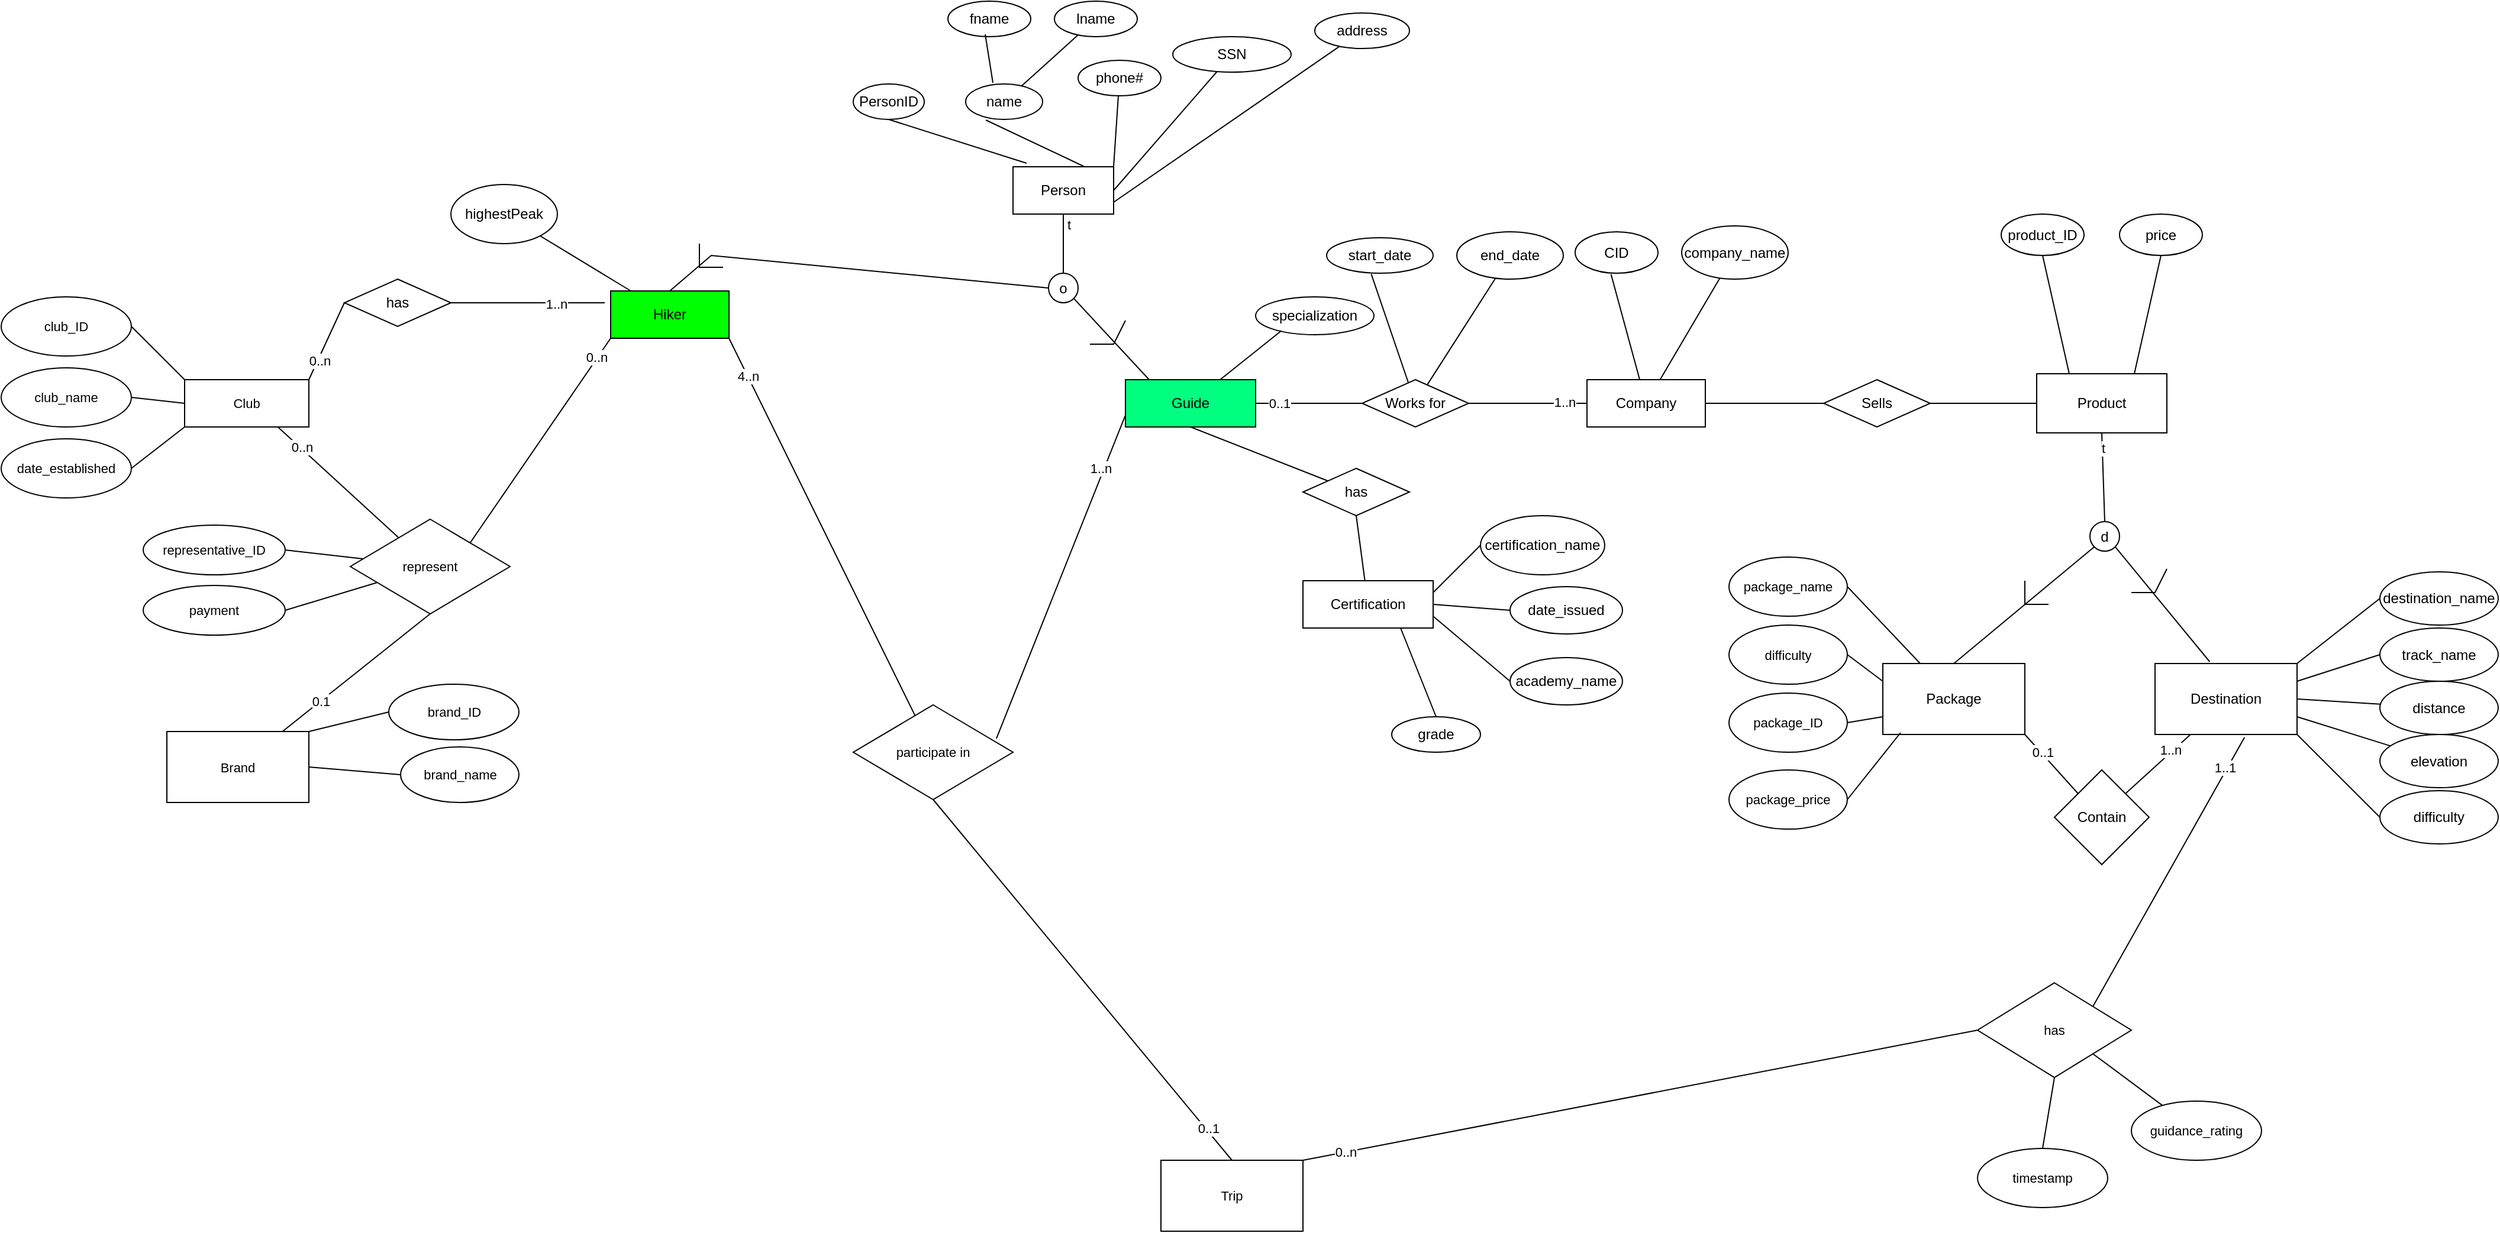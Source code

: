 <mxfile version="26.0.11">
  <diagram id="R2lEEEUBdFMjLlhIrx00" name="Page-1">
    <mxGraphModel dx="2049" dy="1079" grid="1" gridSize="10" guides="1" tooltips="1" connect="1" arrows="1" fold="1" page="1" pageScale="1" pageWidth="3300" pageHeight="4681" math="0" shadow="0" extFonts="Permanent Marker^https://fonts.googleapis.com/css?family=Permanent+Marker">
      <root>
        <mxCell id="0" />
        <mxCell id="1" parent="0" />
        <mxCell id="KQwhFQvOAtlfq9HruIm9-1" value="Person" style="rounded=0;whiteSpace=wrap;html=1;" vertex="1" parent="1">
          <mxGeometry x="1365" y="670" width="85" height="40" as="geometry" />
        </mxCell>
        <mxCell id="KQwhFQvOAtlfq9HruIm9-2" value="PersonID" style="ellipse;whiteSpace=wrap;html=1;" vertex="1" parent="1">
          <mxGeometry x="1230" y="600" width="60" height="30" as="geometry" />
        </mxCell>
        <mxCell id="KQwhFQvOAtlfq9HruIm9-3" value="" style="endArrow=none;html=1;rounded=0;exitX=0.5;exitY=1;exitDx=0;exitDy=0;entryX=0.135;entryY=-0.075;entryDx=0;entryDy=0;entryPerimeter=0;" edge="1" parent="1" source="KQwhFQvOAtlfq9HruIm9-2" target="KQwhFQvOAtlfq9HruIm9-1">
          <mxGeometry width="50" height="50" relative="1" as="geometry">
            <mxPoint x="1390" y="720" as="sourcePoint" />
            <mxPoint x="1440" y="670" as="targetPoint" />
          </mxGeometry>
        </mxCell>
        <mxCell id="KQwhFQvOAtlfq9HruIm9-4" value="name" style="ellipse;whiteSpace=wrap;html=1;" vertex="1" parent="1">
          <mxGeometry x="1325" y="600" width="65" height="30" as="geometry" />
        </mxCell>
        <mxCell id="KQwhFQvOAtlfq9HruIm9-5" value="" style="endArrow=none;html=1;rounded=0;entryX=0.262;entryY=1.017;entryDx=0;entryDy=0;entryPerimeter=0;exitX=0.712;exitY=0;exitDx=0;exitDy=0;exitPerimeter=0;" edge="1" parent="1" source="KQwhFQvOAtlfq9HruIm9-1" target="KQwhFQvOAtlfq9HruIm9-4">
          <mxGeometry width="50" height="50" relative="1" as="geometry">
            <mxPoint x="1390" y="720" as="sourcePoint" />
            <mxPoint x="1440" y="670" as="targetPoint" />
          </mxGeometry>
        </mxCell>
        <mxCell id="KQwhFQvOAtlfq9HruIm9-6" value="fname" style="ellipse;whiteSpace=wrap;html=1;" vertex="1" parent="1">
          <mxGeometry x="1310" y="530" width="70" height="30" as="geometry" />
        </mxCell>
        <mxCell id="KQwhFQvOAtlfq9HruIm9-8" value="lname" style="ellipse;whiteSpace=wrap;html=1;" vertex="1" parent="1">
          <mxGeometry x="1400" y="530" width="70" height="30" as="geometry" />
        </mxCell>
        <mxCell id="KQwhFQvOAtlfq9HruIm9-9" value="" style="endArrow=none;html=1;rounded=0;entryX=0.45;entryY=0.933;entryDx=0;entryDy=0;entryPerimeter=0;exitX=0.354;exitY=-0.033;exitDx=0;exitDy=0;exitPerimeter=0;" edge="1" parent="1" source="KQwhFQvOAtlfq9HruIm9-4" target="KQwhFQvOAtlfq9HruIm9-6">
          <mxGeometry width="50" height="50" relative="1" as="geometry">
            <mxPoint x="1290" y="650" as="sourcePoint" />
            <mxPoint x="1340" y="600" as="targetPoint" />
          </mxGeometry>
        </mxCell>
        <mxCell id="KQwhFQvOAtlfq9HruIm9-10" value="" style="endArrow=none;html=1;rounded=0;" edge="1" parent="1" source="KQwhFQvOAtlfq9HruIm9-4" target="KQwhFQvOAtlfq9HruIm9-8">
          <mxGeometry width="50" height="50" relative="1" as="geometry">
            <mxPoint x="1290" y="650" as="sourcePoint" />
            <mxPoint x="1340" y="600" as="targetPoint" />
          </mxGeometry>
        </mxCell>
        <mxCell id="KQwhFQvOAtlfq9HruIm9-11" value="address" style="ellipse;whiteSpace=wrap;html=1;" vertex="1" parent="1">
          <mxGeometry x="1620" y="540" width="80" height="30" as="geometry" />
        </mxCell>
        <mxCell id="KQwhFQvOAtlfq9HruIm9-12" value="" style="endArrow=none;html=1;rounded=0;exitX=1;exitY=0.75;exitDx=0;exitDy=0;" edge="1" parent="1" source="KQwhFQvOAtlfq9HruIm9-1" target="KQwhFQvOAtlfq9HruIm9-11">
          <mxGeometry width="50" height="50" relative="1" as="geometry">
            <mxPoint x="1400" y="680" as="sourcePoint" />
            <mxPoint x="1460" y="600" as="targetPoint" />
          </mxGeometry>
        </mxCell>
        <mxCell id="KQwhFQvOAtlfq9HruIm9-13" value="SSN" style="ellipse;whiteSpace=wrap;html=1;" vertex="1" parent="1">
          <mxGeometry x="1500" y="560" width="100" height="30" as="geometry" />
        </mxCell>
        <mxCell id="KQwhFQvOAtlfq9HruIm9-14" value="" style="endArrow=none;html=1;rounded=0;exitX=1;exitY=0.5;exitDx=0;exitDy=0;" edge="1" parent="1" source="KQwhFQvOAtlfq9HruIm9-1" target="KQwhFQvOAtlfq9HruIm9-13">
          <mxGeometry width="50" height="50" relative="1" as="geometry">
            <mxPoint x="1430" y="690" as="sourcePoint" />
            <mxPoint x="1460" y="600" as="targetPoint" />
          </mxGeometry>
        </mxCell>
        <mxCell id="KQwhFQvOAtlfq9HruIm9-15" value="phone#" style="ellipse;whiteSpace=wrap;html=1;" vertex="1" parent="1">
          <mxGeometry x="1420" y="580" width="70" height="30" as="geometry" />
        </mxCell>
        <mxCell id="KQwhFQvOAtlfq9HruIm9-16" value="" style="endArrow=none;html=1;rounded=0;" edge="1" parent="1" source="KQwhFQvOAtlfq9HruIm9-15">
          <mxGeometry width="50" height="50" relative="1" as="geometry">
            <mxPoint x="1420" y="710" as="sourcePoint" />
            <mxPoint x="1450" y="670" as="targetPoint" />
          </mxGeometry>
        </mxCell>
        <mxCell id="KQwhFQvOAtlfq9HruIm9-17" value="o" style="ellipse;whiteSpace=wrap;html=1;aspect=fixed;" vertex="1" parent="1">
          <mxGeometry x="1395" y="760" width="25" height="25" as="geometry" />
        </mxCell>
        <mxCell id="KQwhFQvOAtlfq9HruIm9-18" value="" style="endArrow=none;html=1;rounded=0;entryX=0.5;entryY=1;entryDx=0;entryDy=0;exitX=0.5;exitY=0;exitDx=0;exitDy=0;" edge="1" parent="1" source="KQwhFQvOAtlfq9HruIm9-17" target="KQwhFQvOAtlfq9HruIm9-1">
          <mxGeometry width="50" height="50" relative="1" as="geometry">
            <mxPoint x="1450" y="700" as="sourcePoint" />
            <mxPoint x="1500" y="650" as="targetPoint" />
          </mxGeometry>
        </mxCell>
        <mxCell id="KQwhFQvOAtlfq9HruIm9-26" value="t" style="edgeLabel;html=1;align=center;verticalAlign=middle;resizable=0;points=[];" vertex="1" connectable="0" parent="KQwhFQvOAtlfq9HruIm9-18">
          <mxGeometry x="0.655" y="-4" relative="1" as="geometry">
            <mxPoint as="offset" />
          </mxGeometry>
        </mxCell>
        <mxCell id="KQwhFQvOAtlfq9HruIm9-113" style="edgeStyle=none;shape=connector;rounded=0;orthogonalLoop=1;jettySize=auto;html=1;exitX=0;exitY=1;exitDx=0;exitDy=0;entryX=1;entryY=0;entryDx=0;entryDy=0;strokeColor=default;align=center;verticalAlign=middle;fontFamily=Helvetica;fontSize=11;fontColor=default;labelBackgroundColor=default;endArrow=none;" edge="1" parent="1" source="KQwhFQvOAtlfq9HruIm9-19" target="KQwhFQvOAtlfq9HruIm9-112">
          <mxGeometry relative="1" as="geometry" />
        </mxCell>
        <mxCell id="KQwhFQvOAtlfq9HruIm9-125" value="0..n" style="edgeLabel;html=1;align=center;verticalAlign=middle;resizable=0;points=[];fontFamily=Helvetica;fontSize=11;fontColor=default;labelBackgroundColor=default;" vertex="1" connectable="0" parent="KQwhFQvOAtlfq9HruIm9-113">
          <mxGeometry x="-0.812" y="-1" relative="1" as="geometry">
            <mxPoint as="offset" />
          </mxGeometry>
        </mxCell>
        <mxCell id="KQwhFQvOAtlfq9HruIm9-132" style="edgeStyle=none;shape=connector;rounded=0;orthogonalLoop=1;jettySize=auto;html=1;exitX=1;exitY=1;exitDx=0;exitDy=0;strokeColor=default;align=center;verticalAlign=middle;fontFamily=Helvetica;fontSize=11;fontColor=default;labelBackgroundColor=default;endArrow=none;" edge="1" parent="1" source="KQwhFQvOAtlfq9HruIm9-19" target="KQwhFQvOAtlfq9HruIm9-131">
          <mxGeometry relative="1" as="geometry" />
        </mxCell>
        <mxCell id="KQwhFQvOAtlfq9HruIm9-135" value="4..n" style="edgeLabel;html=1;align=center;verticalAlign=middle;resizable=0;points=[];fontFamily=Helvetica;fontSize=11;fontColor=default;labelBackgroundColor=default;" vertex="1" connectable="0" parent="KQwhFQvOAtlfq9HruIm9-132">
          <mxGeometry x="-0.806" y="-1" relative="1" as="geometry">
            <mxPoint x="1" as="offset" />
          </mxGeometry>
        </mxCell>
        <mxCell id="KQwhFQvOAtlfq9HruIm9-19" value="Hiker" style="rounded=0;whiteSpace=wrap;html=1;fillColor=light-dark(#00FF00,var(--ge-dark-color, #121212));" vertex="1" parent="1">
          <mxGeometry x="1025" y="775" width="100" height="40" as="geometry" />
        </mxCell>
        <mxCell id="KQwhFQvOAtlfq9HruIm9-20" value="Guide" style="rounded=0;whiteSpace=wrap;html=1;fillColor=light-dark(#00FF80,var(--ge-dark-color, #121212));" vertex="1" parent="1">
          <mxGeometry x="1460" y="850" width="110" height="40" as="geometry" />
        </mxCell>
        <mxCell id="KQwhFQvOAtlfq9HruIm9-21" value="" style="endArrow=none;html=1;rounded=0;exitX=0.5;exitY=0;exitDx=0;exitDy=0;entryX=0;entryY=0.5;entryDx=0;entryDy=0;" edge="1" parent="1" source="KQwhFQvOAtlfq9HruIm9-19" target="KQwhFQvOAtlfq9HruIm9-17">
          <mxGeometry width="50" height="50" relative="1" as="geometry">
            <mxPoint x="1140" y="745" as="sourcePoint" />
            <mxPoint x="1158.661" y="706.339" as="targetPoint" />
            <Array as="points">
              <mxPoint x="1110" y="745" />
            </Array>
          </mxGeometry>
        </mxCell>
        <mxCell id="KQwhFQvOAtlfq9HruIm9-22" value="" style="endArrow=none;html=1;rounded=0;entryX=0.182;entryY=0;entryDx=0;entryDy=0;entryPerimeter=0;exitX=1;exitY=1;exitDx=0;exitDy=0;" edge="1" parent="1" source="KQwhFQvOAtlfq9HruIm9-17" target="KQwhFQvOAtlfq9HruIm9-20">
          <mxGeometry width="50" height="50" relative="1" as="geometry">
            <mxPoint x="1430" y="810" as="sourcePoint" />
            <mxPoint x="1430" y="770" as="targetPoint" />
          </mxGeometry>
        </mxCell>
        <mxCell id="KQwhFQvOAtlfq9HruIm9-24" value="" style="endArrow=none;html=1;rounded=0;" edge="1" parent="1">
          <mxGeometry width="50" height="50" relative="1" as="geometry">
            <mxPoint x="1100" y="735" as="sourcePoint" />
            <mxPoint x="1120" y="755" as="targetPoint" />
            <Array as="points">
              <mxPoint x="1100" y="755" />
            </Array>
          </mxGeometry>
        </mxCell>
        <mxCell id="KQwhFQvOAtlfq9HruIm9-25" value="" style="endArrow=none;html=1;rounded=0;" edge="1" parent="1">
          <mxGeometry width="50" height="50" relative="1" as="geometry">
            <mxPoint x="1460" y="800" as="sourcePoint" />
            <mxPoint x="1430" y="820" as="targetPoint" />
            <Array as="points">
              <mxPoint x="1450" y="820" />
            </Array>
          </mxGeometry>
        </mxCell>
        <mxCell id="KQwhFQvOAtlfq9HruIm9-27" value="specialization" style="ellipse;whiteSpace=wrap;html=1;" vertex="1" parent="1">
          <mxGeometry x="1570" y="780" width="100" height="32" as="geometry" />
        </mxCell>
        <mxCell id="KQwhFQvOAtlfq9HruIm9-28" value="" style="endArrow=none;html=1;rounded=0;entryX=0.218;entryY=0.894;entryDx=0;entryDy=0;entryPerimeter=0;" edge="1" parent="1" source="KQwhFQvOAtlfq9HruIm9-20" target="KQwhFQvOAtlfq9HruIm9-27">
          <mxGeometry width="50" height="50" relative="1" as="geometry">
            <mxPoint x="1500" y="860" as="sourcePoint" />
            <mxPoint x="1550" y="810" as="targetPoint" />
          </mxGeometry>
        </mxCell>
        <mxCell id="KQwhFQvOAtlfq9HruIm9-29" value="highestPeak" style="ellipse;whiteSpace=wrap;html=1;" vertex="1" parent="1">
          <mxGeometry x="890.0" y="685" width="90" height="50" as="geometry" />
        </mxCell>
        <mxCell id="KQwhFQvOAtlfq9HruIm9-30" value="" style="endArrow=none;html=1;rounded=0;" edge="1" parent="1" source="KQwhFQvOAtlfq9HruIm9-19" target="KQwhFQvOAtlfq9HruIm9-29">
          <mxGeometry width="50" height="50" relative="1" as="geometry">
            <mxPoint x="1050" y="785" as="sourcePoint" />
            <mxPoint x="1100" y="735" as="targetPoint" />
          </mxGeometry>
        </mxCell>
        <mxCell id="KQwhFQvOAtlfq9HruIm9-31" value="Works for" style="rhombus;whiteSpace=wrap;html=1;" vertex="1" parent="1">
          <mxGeometry x="1660" y="850" width="90" height="40" as="geometry" />
        </mxCell>
        <mxCell id="KQwhFQvOAtlfq9HruIm9-32" value="" style="endArrow=none;html=1;rounded=0;" edge="1" parent="1" source="KQwhFQvOAtlfq9HruIm9-20" target="KQwhFQvOAtlfq9HruIm9-31">
          <mxGeometry width="50" height="50" relative="1" as="geometry">
            <mxPoint x="1590" y="860" as="sourcePoint" />
            <mxPoint x="1640" y="810" as="targetPoint" />
          </mxGeometry>
        </mxCell>
        <mxCell id="KQwhFQvOAtlfq9HruIm9-35" value="0..1" style="edgeLabel;html=1;align=center;verticalAlign=middle;resizable=0;points=[];" vertex="1" connectable="0" parent="KQwhFQvOAtlfq9HruIm9-32">
          <mxGeometry x="-0.797" y="1" relative="1" as="geometry">
            <mxPoint x="11" y="1" as="offset" />
          </mxGeometry>
        </mxCell>
        <mxCell id="KQwhFQvOAtlfq9HruIm9-33" value="Company" style="rounded=0;whiteSpace=wrap;html=1;" vertex="1" parent="1">
          <mxGeometry x="1850" y="850" width="100" height="40" as="geometry" />
        </mxCell>
        <mxCell id="KQwhFQvOAtlfq9HruIm9-34" value="" style="endArrow=none;html=1;rounded=0;exitX=1;exitY=0.5;exitDx=0;exitDy=0;" edge="1" parent="1" source="KQwhFQvOAtlfq9HruIm9-31" target="KQwhFQvOAtlfq9HruIm9-33">
          <mxGeometry width="50" height="50" relative="1" as="geometry">
            <mxPoint x="1760" y="850" as="sourcePoint" />
            <mxPoint x="1770" y="790" as="targetPoint" />
          </mxGeometry>
        </mxCell>
        <mxCell id="KQwhFQvOAtlfq9HruIm9-36" value="1..n" style="edgeLabel;html=1;align=center;verticalAlign=middle;resizable=0;points=[];" vertex="1" connectable="0" parent="KQwhFQvOAtlfq9HruIm9-34">
          <mxGeometry x="0.614" y="1" relative="1" as="geometry">
            <mxPoint as="offset" />
          </mxGeometry>
        </mxCell>
        <mxCell id="KQwhFQvOAtlfq9HruIm9-37" value="start_date" style="ellipse;whiteSpace=wrap;html=1;" vertex="1" parent="1">
          <mxGeometry x="1630" y="730" width="90" height="30" as="geometry" />
        </mxCell>
        <mxCell id="KQwhFQvOAtlfq9HruIm9-38" value="" style="endArrow=none;html=1;rounded=0;entryX=0.419;entryY=1.023;entryDx=0;entryDy=0;entryPerimeter=0;" edge="1" parent="1" source="KQwhFQvOAtlfq9HruIm9-31" target="KQwhFQvOAtlfq9HruIm9-37">
          <mxGeometry width="50" height="50" relative="1" as="geometry">
            <mxPoint x="1670" y="850" as="sourcePoint" />
            <mxPoint x="1720" y="800" as="targetPoint" />
          </mxGeometry>
        </mxCell>
        <mxCell id="KQwhFQvOAtlfq9HruIm9-39" value="end_date" style="ellipse;whiteSpace=wrap;html=1;" vertex="1" parent="1">
          <mxGeometry x="1740" y="725" width="90" height="40" as="geometry" />
        </mxCell>
        <mxCell id="KQwhFQvOAtlfq9HruIm9-40" value="" style="endArrow=none;html=1;rounded=0;" edge="1" parent="1" source="KQwhFQvOAtlfq9HruIm9-31" target="KQwhFQvOAtlfq9HruIm9-39">
          <mxGeometry width="50" height="50" relative="1" as="geometry">
            <mxPoint x="1670" y="850" as="sourcePoint" />
            <mxPoint x="1720" y="800" as="targetPoint" />
          </mxGeometry>
        </mxCell>
        <mxCell id="KQwhFQvOAtlfq9HruIm9-41" value="CID" style="ellipse;whiteSpace=wrap;html=1;" vertex="1" parent="1">
          <mxGeometry x="1840" y="725" width="70" height="35" as="geometry" />
        </mxCell>
        <mxCell id="KQwhFQvOAtlfq9HruIm9-42" value="" style="endArrow=none;html=1;rounded=0;entryX=0.433;entryY=1.026;entryDx=0;entryDy=0;entryPerimeter=0;" edge="1" parent="1" source="KQwhFQvOAtlfq9HruIm9-33" target="KQwhFQvOAtlfq9HruIm9-41">
          <mxGeometry width="50" height="50" relative="1" as="geometry">
            <mxPoint x="1820" y="830" as="sourcePoint" />
            <mxPoint x="1870" y="780" as="targetPoint" />
          </mxGeometry>
        </mxCell>
        <mxCell id="KQwhFQvOAtlfq9HruIm9-43" value="company_name" style="ellipse;whiteSpace=wrap;html=1;" vertex="1" parent="1">
          <mxGeometry x="1930" y="720" width="90" height="45" as="geometry" />
        </mxCell>
        <mxCell id="KQwhFQvOAtlfq9HruIm9-44" value="" style="endArrow=none;html=1;rounded=0;" edge="1" parent="1" source="KQwhFQvOAtlfq9HruIm9-33" target="KQwhFQvOAtlfq9HruIm9-43">
          <mxGeometry width="50" height="50" relative="1" as="geometry">
            <mxPoint x="1910" y="750" as="sourcePoint" />
            <mxPoint x="1960" y="700" as="targetPoint" />
          </mxGeometry>
        </mxCell>
        <mxCell id="KQwhFQvOAtlfq9HruIm9-45" value="Certification" style="rounded=0;whiteSpace=wrap;html=1;" vertex="1" parent="1">
          <mxGeometry x="1610" y="1020" width="110" height="40" as="geometry" />
        </mxCell>
        <mxCell id="KQwhFQvOAtlfq9HruIm9-46" value="has" style="rhombus;whiteSpace=wrap;html=1;" vertex="1" parent="1">
          <mxGeometry x="1610" y="925" width="90" height="40" as="geometry" />
        </mxCell>
        <mxCell id="KQwhFQvOAtlfq9HruIm9-47" value="" style="endArrow=none;html=1;rounded=0;entryX=0.5;entryY=1;entryDx=0;entryDy=0;" edge="1" parent="1" source="KQwhFQvOAtlfq9HruIm9-46" target="KQwhFQvOAtlfq9HruIm9-20">
          <mxGeometry width="50" height="50" relative="1" as="geometry">
            <mxPoint x="1550" y="900" as="sourcePoint" />
            <mxPoint x="1600" y="850" as="targetPoint" />
          </mxGeometry>
        </mxCell>
        <mxCell id="KQwhFQvOAtlfq9HruIm9-48" value="" style="endArrow=none;html=1;rounded=0;entryX=0.5;entryY=1;entryDx=0;entryDy=0;" edge="1" parent="1" source="KQwhFQvOAtlfq9HruIm9-45" target="KQwhFQvOAtlfq9HruIm9-46">
          <mxGeometry width="50" height="50" relative="1" as="geometry">
            <mxPoint x="1690" y="865" as="sourcePoint" />
            <mxPoint x="1740" y="815" as="targetPoint" />
          </mxGeometry>
        </mxCell>
        <mxCell id="KQwhFQvOAtlfq9HruIm9-49" value="certification_name" style="ellipse;whiteSpace=wrap;html=1;" vertex="1" parent="1">
          <mxGeometry x="1760" y="965" width="105" height="50" as="geometry" />
        </mxCell>
        <mxCell id="KQwhFQvOAtlfq9HruIm9-50" value="" style="endArrow=none;html=1;rounded=0;exitX=1;exitY=0.25;exitDx=0;exitDy=0;entryX=0;entryY=0.5;entryDx=0;entryDy=0;" edge="1" parent="1" source="KQwhFQvOAtlfq9HruIm9-45" target="KQwhFQvOAtlfq9HruIm9-49">
          <mxGeometry width="50" height="50" relative="1" as="geometry">
            <mxPoint x="1760" y="795" as="sourcePoint" />
            <mxPoint x="1810" y="745" as="targetPoint" />
          </mxGeometry>
        </mxCell>
        <mxCell id="KQwhFQvOAtlfq9HruIm9-51" value="date_issued" style="ellipse;whiteSpace=wrap;html=1;" vertex="1" parent="1">
          <mxGeometry x="1785" y="1025" width="95" height="40" as="geometry" />
        </mxCell>
        <mxCell id="KQwhFQvOAtlfq9HruIm9-52" value="" style="endArrow=none;html=1;rounded=0;entryX=0;entryY=0.5;entryDx=0;entryDy=0;exitX=1;exitY=0.5;exitDx=0;exitDy=0;" edge="1" parent="1" source="KQwhFQvOAtlfq9HruIm9-45" target="KQwhFQvOAtlfq9HruIm9-51">
          <mxGeometry width="50" height="50" relative="1" as="geometry">
            <mxPoint x="1630" y="855" as="sourcePoint" />
            <mxPoint x="1680" y="805" as="targetPoint" />
          </mxGeometry>
        </mxCell>
        <mxCell id="KQwhFQvOAtlfq9HruIm9-53" value="academy_name" style="ellipse;whiteSpace=wrap;html=1;" vertex="1" parent="1">
          <mxGeometry x="1785" y="1085" width="95" height="40" as="geometry" />
        </mxCell>
        <mxCell id="KQwhFQvOAtlfq9HruIm9-54" value="" style="endArrow=none;html=1;rounded=0;entryX=0;entryY=0.5;entryDx=0;entryDy=0;exitX=1;exitY=0.75;exitDx=0;exitDy=0;" edge="1" parent="1" source="KQwhFQvOAtlfq9HruIm9-45" target="KQwhFQvOAtlfq9HruIm9-53">
          <mxGeometry width="50" height="50" relative="1" as="geometry">
            <mxPoint x="1640" y="855" as="sourcePoint" />
            <mxPoint x="1690" y="805" as="targetPoint" />
          </mxGeometry>
        </mxCell>
        <mxCell id="KQwhFQvOAtlfq9HruIm9-128" style="edgeStyle=none;shape=connector;rounded=0;orthogonalLoop=1;jettySize=auto;html=1;exitX=0.5;exitY=0;exitDx=0;exitDy=0;entryX=0.75;entryY=1;entryDx=0;entryDy=0;strokeColor=default;align=center;verticalAlign=middle;fontFamily=Helvetica;fontSize=11;fontColor=default;labelBackgroundColor=default;endArrow=none;" edge="1" parent="1" source="KQwhFQvOAtlfq9HruIm9-55" target="KQwhFQvOAtlfq9HruIm9-45">
          <mxGeometry relative="1" as="geometry" />
        </mxCell>
        <mxCell id="KQwhFQvOAtlfq9HruIm9-55" value="grade" style="ellipse;whiteSpace=wrap;html=1;" vertex="1" parent="1">
          <mxGeometry x="1685" y="1135" width="75" height="30" as="geometry" />
        </mxCell>
        <mxCell id="KQwhFQvOAtlfq9HruIm9-58" value="Product" style="rounded=0;whiteSpace=wrap;html=1;" vertex="1" parent="1">
          <mxGeometry x="2230" y="845" width="110" height="50" as="geometry" />
        </mxCell>
        <mxCell id="KQwhFQvOAtlfq9HruIm9-59" value="Sells" style="rhombus;whiteSpace=wrap;html=1;" vertex="1" parent="1">
          <mxGeometry x="2050" y="850" width="90" height="40" as="geometry" />
        </mxCell>
        <mxCell id="KQwhFQvOAtlfq9HruIm9-60" value="" style="endArrow=none;html=1;rounded=0;exitX=1;exitY=0.5;exitDx=0;exitDy=0;entryX=0;entryY=0.5;entryDx=0;entryDy=0;" edge="1" parent="1" source="KQwhFQvOAtlfq9HruIm9-33" target="KQwhFQvOAtlfq9HruIm9-59">
          <mxGeometry width="50" height="50" relative="1" as="geometry">
            <mxPoint x="1990" y="870" as="sourcePoint" />
            <mxPoint x="2040" y="820" as="targetPoint" />
          </mxGeometry>
        </mxCell>
        <mxCell id="KQwhFQvOAtlfq9HruIm9-61" value="" style="endArrow=none;html=1;rounded=0;exitX=0;exitY=0.5;exitDx=0;exitDy=0;entryX=1;entryY=0.5;entryDx=0;entryDy=0;" edge="1" parent="1" source="KQwhFQvOAtlfq9HruIm9-58" target="KQwhFQvOAtlfq9HruIm9-59">
          <mxGeometry width="50" height="50" relative="1" as="geometry">
            <mxPoint x="1980" y="870" as="sourcePoint" />
            <mxPoint x="2030" y="820" as="targetPoint" />
          </mxGeometry>
        </mxCell>
        <mxCell id="KQwhFQvOAtlfq9HruIm9-62" value="product_ID" style="ellipse;whiteSpace=wrap;html=1;" vertex="1" parent="1">
          <mxGeometry x="2200" y="710" width="70" height="35" as="geometry" />
        </mxCell>
        <mxCell id="KQwhFQvOAtlfq9HruIm9-63" value="price" style="ellipse;whiteSpace=wrap;html=1;" vertex="1" parent="1">
          <mxGeometry x="2300" y="710" width="70" height="35" as="geometry" />
        </mxCell>
        <mxCell id="KQwhFQvOAtlfq9HruIm9-64" value="" style="endArrow=none;html=1;rounded=0;entryX=0.5;entryY=1;entryDx=0;entryDy=0;exitX=0.25;exitY=0;exitDx=0;exitDy=0;" edge="1" parent="1" source="KQwhFQvOAtlfq9HruIm9-58" target="KQwhFQvOAtlfq9HruIm9-62">
          <mxGeometry width="50" height="50" relative="1" as="geometry">
            <mxPoint x="2100" y="820" as="sourcePoint" />
            <mxPoint x="2150" y="770" as="targetPoint" />
          </mxGeometry>
        </mxCell>
        <mxCell id="KQwhFQvOAtlfq9HruIm9-65" value="" style="endArrow=none;html=1;rounded=0;entryX=0.5;entryY=1;entryDx=0;entryDy=0;exitX=0.75;exitY=0;exitDx=0;exitDy=0;" edge="1" parent="1" source="KQwhFQvOAtlfq9HruIm9-58" target="KQwhFQvOAtlfq9HruIm9-63">
          <mxGeometry width="50" height="50" relative="1" as="geometry">
            <mxPoint x="2100" y="820" as="sourcePoint" />
            <mxPoint x="2150" y="770" as="targetPoint" />
          </mxGeometry>
        </mxCell>
        <mxCell id="KQwhFQvOAtlfq9HruIm9-66" value="d" style="ellipse;whiteSpace=wrap;html=1;aspect=fixed;" vertex="1" parent="1">
          <mxGeometry x="2275" y="970" width="25" height="25" as="geometry" />
        </mxCell>
        <mxCell id="KQwhFQvOAtlfq9HruIm9-67" value="" style="endArrow=none;html=1;rounded=0;" edge="1" parent="1">
          <mxGeometry width="50" height="50" relative="1" as="geometry">
            <mxPoint x="2220" y="1020" as="sourcePoint" />
            <mxPoint x="2240" y="1040" as="targetPoint" />
            <Array as="points">
              <mxPoint x="2220" y="1040" />
            </Array>
          </mxGeometry>
        </mxCell>
        <mxCell id="KQwhFQvOAtlfq9HruIm9-68" value="" style="endArrow=none;html=1;rounded=0;" edge="1" parent="1">
          <mxGeometry width="50" height="50" relative="1" as="geometry">
            <mxPoint x="2340" y="1010" as="sourcePoint" />
            <mxPoint x="2310" y="1030" as="targetPoint" />
            <Array as="points">
              <mxPoint x="2330" y="1030" />
            </Array>
          </mxGeometry>
        </mxCell>
        <mxCell id="KQwhFQvOAtlfq9HruIm9-69" value="" style="endArrow=none;html=1;rounded=0;entryX=0.5;entryY=1;entryDx=0;entryDy=0;exitX=0.5;exitY=0;exitDx=0;exitDy=0;" edge="1" parent="1" source="KQwhFQvOAtlfq9HruIm9-66" target="KQwhFQvOAtlfq9HruIm9-58">
          <mxGeometry width="50" height="50" relative="1" as="geometry">
            <mxPoint x="2170" y="1060" as="sourcePoint" />
            <mxPoint x="2220" y="1010" as="targetPoint" />
          </mxGeometry>
        </mxCell>
        <mxCell id="KQwhFQvOAtlfq9HruIm9-74" value="t" style="edgeLabel;html=1;align=center;verticalAlign=middle;resizable=0;points=[];" vertex="1" connectable="0" parent="KQwhFQvOAtlfq9HruIm9-69">
          <mxGeometry x="0.672" relative="1" as="geometry">
            <mxPoint as="offset" />
          </mxGeometry>
        </mxCell>
        <mxCell id="KQwhFQvOAtlfq9HruIm9-70" value="Package" style="rounded=0;whiteSpace=wrap;html=1;" vertex="1" parent="1">
          <mxGeometry x="2100" y="1090" width="120" height="60" as="geometry" />
        </mxCell>
        <mxCell id="KQwhFQvOAtlfq9HruIm9-85" style="edgeStyle=none;shape=connector;rounded=0;orthogonalLoop=1;jettySize=auto;html=1;exitX=1;exitY=0.25;exitDx=0;exitDy=0;entryX=0;entryY=0.5;entryDx=0;entryDy=0;strokeColor=default;align=center;verticalAlign=middle;fontFamily=Helvetica;fontSize=11;fontColor=default;labelBackgroundColor=default;endArrow=none;" edge="1" parent="1" source="KQwhFQvOAtlfq9HruIm9-71" target="KQwhFQvOAtlfq9HruIm9-79">
          <mxGeometry relative="1" as="geometry" />
        </mxCell>
        <mxCell id="KQwhFQvOAtlfq9HruIm9-86" style="edgeStyle=none;shape=connector;rounded=0;orthogonalLoop=1;jettySize=auto;html=1;exitX=1;exitY=0.5;exitDx=0;exitDy=0;strokeColor=default;align=center;verticalAlign=middle;fontFamily=Helvetica;fontSize=11;fontColor=default;labelBackgroundColor=default;endArrow=none;" edge="1" parent="1" source="KQwhFQvOAtlfq9HruIm9-71" target="KQwhFQvOAtlfq9HruIm9-80">
          <mxGeometry relative="1" as="geometry" />
        </mxCell>
        <mxCell id="KQwhFQvOAtlfq9HruIm9-87" style="edgeStyle=none;shape=connector;rounded=0;orthogonalLoop=1;jettySize=auto;html=1;exitX=1;exitY=0.75;exitDx=0;exitDy=0;strokeColor=default;align=center;verticalAlign=middle;fontFamily=Helvetica;fontSize=11;fontColor=default;labelBackgroundColor=default;endArrow=none;" edge="1" parent="1" source="KQwhFQvOAtlfq9HruIm9-71" target="KQwhFQvOAtlfq9HruIm9-81">
          <mxGeometry relative="1" as="geometry" />
        </mxCell>
        <mxCell id="KQwhFQvOAtlfq9HruIm9-88" style="edgeStyle=none;shape=connector;rounded=0;orthogonalLoop=1;jettySize=auto;html=1;exitX=1;exitY=1;exitDx=0;exitDy=0;entryX=0;entryY=0.5;entryDx=0;entryDy=0;strokeColor=default;align=center;verticalAlign=middle;fontFamily=Helvetica;fontSize=11;fontColor=default;labelBackgroundColor=default;endArrow=none;" edge="1" parent="1" source="KQwhFQvOAtlfq9HruIm9-71" target="KQwhFQvOAtlfq9HruIm9-82">
          <mxGeometry relative="1" as="geometry" />
        </mxCell>
        <mxCell id="KQwhFQvOAtlfq9HruIm9-71" value="Destination" style="rounded=0;whiteSpace=wrap;html=1;" vertex="1" parent="1">
          <mxGeometry x="2330" y="1090" width="120" height="60" as="geometry" />
        </mxCell>
        <mxCell id="KQwhFQvOAtlfq9HruIm9-72" value="" style="endArrow=none;html=1;rounded=0;entryX=0;entryY=1;entryDx=0;entryDy=0;exitX=0.5;exitY=0;exitDx=0;exitDy=0;" edge="1" parent="1" source="KQwhFQvOAtlfq9HruIm9-70" target="KQwhFQvOAtlfq9HruIm9-66">
          <mxGeometry width="50" height="50" relative="1" as="geometry">
            <mxPoint x="2170" y="1060" as="sourcePoint" />
            <mxPoint x="2220" y="1010" as="targetPoint" />
          </mxGeometry>
        </mxCell>
        <mxCell id="KQwhFQvOAtlfq9HruIm9-73" value="" style="endArrow=none;html=1;rounded=0;entryX=1;entryY=1;entryDx=0;entryDy=0;exitX=0.385;exitY=-0.025;exitDx=0;exitDy=0;exitPerimeter=0;" edge="1" parent="1" source="KQwhFQvOAtlfq9HruIm9-71" target="KQwhFQvOAtlfq9HruIm9-66">
          <mxGeometry width="50" height="50" relative="1" as="geometry">
            <mxPoint x="2170" y="1060" as="sourcePoint" />
            <mxPoint x="2220" y="1010" as="targetPoint" />
          </mxGeometry>
        </mxCell>
        <mxCell id="KQwhFQvOAtlfq9HruIm9-75" value="Contain" style="rhombus;whiteSpace=wrap;html=1;" vertex="1" parent="1">
          <mxGeometry x="2245" y="1180" width="80" height="80" as="geometry" />
        </mxCell>
        <mxCell id="KQwhFQvOAtlfq9HruIm9-76" value="" style="endArrow=none;html=1;rounded=0;exitX=1;exitY=1;exitDx=0;exitDy=0;entryX=0;entryY=0;entryDx=0;entryDy=0;" edge="1" parent="1" source="KQwhFQvOAtlfq9HruIm9-70" target="KQwhFQvOAtlfq9HruIm9-75">
          <mxGeometry width="50" height="50" relative="1" as="geometry">
            <mxPoint x="2260" y="1090" as="sourcePoint" />
            <mxPoint x="2310" y="1040" as="targetPoint" />
          </mxGeometry>
        </mxCell>
        <mxCell id="KQwhFQvOAtlfq9HruIm9-97" value="0..1" style="edgeLabel;html=1;align=center;verticalAlign=middle;resizable=0;points=[];fontFamily=Helvetica;fontSize=11;fontColor=default;labelBackgroundColor=default;" vertex="1" connectable="0" parent="KQwhFQvOAtlfq9HruIm9-76">
          <mxGeometry x="-0.37" y="1" relative="1" as="geometry">
            <mxPoint as="offset" />
          </mxGeometry>
        </mxCell>
        <mxCell id="KQwhFQvOAtlfq9HruIm9-77" value="" style="endArrow=none;html=1;rounded=0;exitX=1;exitY=0;exitDx=0;exitDy=0;entryX=0.25;entryY=1;entryDx=0;entryDy=0;" edge="1" parent="1" source="KQwhFQvOAtlfq9HruIm9-75" target="KQwhFQvOAtlfq9HruIm9-71">
          <mxGeometry width="50" height="50" relative="1" as="geometry">
            <mxPoint x="2260" y="1090" as="sourcePoint" />
            <mxPoint x="2310" y="1040" as="targetPoint" />
          </mxGeometry>
        </mxCell>
        <mxCell id="KQwhFQvOAtlfq9HruIm9-98" value="1..n" style="edgeLabel;html=1;align=center;verticalAlign=middle;resizable=0;points=[];fontFamily=Helvetica;fontSize=11;fontColor=default;labelBackgroundColor=default;" vertex="1" connectable="0" parent="KQwhFQvOAtlfq9HruIm9-77">
          <mxGeometry x="0.44" y="2" relative="1" as="geometry">
            <mxPoint as="offset" />
          </mxGeometry>
        </mxCell>
        <mxCell id="KQwhFQvOAtlfq9HruIm9-78" value="destination_name" style="ellipse;whiteSpace=wrap;html=1;" vertex="1" parent="1">
          <mxGeometry x="2520" y="1012.5" width="100" height="45" as="geometry" />
        </mxCell>
        <mxCell id="KQwhFQvOAtlfq9HruIm9-79" value="track_name" style="ellipse;whiteSpace=wrap;html=1;" vertex="1" parent="1">
          <mxGeometry x="2520" y="1060" width="100" height="45" as="geometry" />
        </mxCell>
        <mxCell id="KQwhFQvOAtlfq9HruIm9-80" value="distance" style="ellipse;whiteSpace=wrap;html=1;" vertex="1" parent="1">
          <mxGeometry x="2520" y="1105" width="100" height="45" as="geometry" />
        </mxCell>
        <mxCell id="KQwhFQvOAtlfq9HruIm9-81" value="elevation" style="ellipse;whiteSpace=wrap;html=1;" vertex="1" parent="1">
          <mxGeometry x="2520" y="1150" width="100" height="45" as="geometry" />
        </mxCell>
        <mxCell id="KQwhFQvOAtlfq9HruIm9-82" value="difficulty" style="ellipse;whiteSpace=wrap;html=1;" vertex="1" parent="1">
          <mxGeometry x="2520" y="1197.5" width="100" height="45" as="geometry" />
        </mxCell>
        <mxCell id="KQwhFQvOAtlfq9HruIm9-84" value="" style="endArrow=none;html=1;rounded=0;exitX=1;exitY=0;exitDx=0;exitDy=0;entryX=0;entryY=0.5;entryDx=0;entryDy=0;" edge="1" parent="1" source="KQwhFQvOAtlfq9HruIm9-71" target="KQwhFQvOAtlfq9HruIm9-78">
          <mxGeometry width="50" height="50" relative="1" as="geometry">
            <mxPoint x="2460" y="1090" as="sourcePoint" />
            <mxPoint x="2510" y="1040" as="targetPoint" />
          </mxGeometry>
        </mxCell>
        <mxCell id="KQwhFQvOAtlfq9HruIm9-93" style="edgeStyle=none;shape=connector;rounded=0;orthogonalLoop=1;jettySize=auto;html=1;exitX=1;exitY=0.5;exitDx=0;exitDy=0;strokeColor=default;align=center;verticalAlign=middle;fontFamily=Helvetica;fontSize=11;fontColor=default;labelBackgroundColor=default;endArrow=none;" edge="1" parent="1" source="KQwhFQvOAtlfq9HruIm9-89" target="KQwhFQvOAtlfq9HruIm9-70">
          <mxGeometry relative="1" as="geometry" />
        </mxCell>
        <mxCell id="KQwhFQvOAtlfq9HruIm9-89" value="package_name" style="ellipse;whiteSpace=wrap;html=1;fontFamily=Helvetica;fontSize=11;fontColor=default;labelBackgroundColor=default;" vertex="1" parent="1">
          <mxGeometry x="1970" y="1000" width="100" height="50" as="geometry" />
        </mxCell>
        <mxCell id="KQwhFQvOAtlfq9HruIm9-94" style="edgeStyle=none;shape=connector;rounded=0;orthogonalLoop=1;jettySize=auto;html=1;exitX=1;exitY=0.5;exitDx=0;exitDy=0;entryX=0;entryY=0.25;entryDx=0;entryDy=0;strokeColor=default;align=center;verticalAlign=middle;fontFamily=Helvetica;fontSize=11;fontColor=default;labelBackgroundColor=default;endArrow=none;" edge="1" parent="1" source="KQwhFQvOAtlfq9HruIm9-90" target="KQwhFQvOAtlfq9HruIm9-70">
          <mxGeometry relative="1" as="geometry" />
        </mxCell>
        <mxCell id="KQwhFQvOAtlfq9HruIm9-90" value="difficulty" style="ellipse;whiteSpace=wrap;html=1;fontFamily=Helvetica;fontSize=11;fontColor=default;labelBackgroundColor=default;" vertex="1" parent="1">
          <mxGeometry x="1970" y="1057.5" width="100" height="50" as="geometry" />
        </mxCell>
        <mxCell id="KQwhFQvOAtlfq9HruIm9-95" style="edgeStyle=none;shape=connector;rounded=0;orthogonalLoop=1;jettySize=auto;html=1;exitX=1;exitY=0.5;exitDx=0;exitDy=0;entryX=0;entryY=0.75;entryDx=0;entryDy=0;strokeColor=default;align=center;verticalAlign=middle;fontFamily=Helvetica;fontSize=11;fontColor=default;labelBackgroundColor=default;endArrow=none;" edge="1" parent="1" source="KQwhFQvOAtlfq9HruIm9-91" target="KQwhFQvOAtlfq9HruIm9-70">
          <mxGeometry relative="1" as="geometry" />
        </mxCell>
        <mxCell id="KQwhFQvOAtlfq9HruIm9-91" value="package_ID" style="ellipse;whiteSpace=wrap;html=1;fontFamily=Helvetica;fontSize=11;fontColor=default;labelBackgroundColor=default;" vertex="1" parent="1">
          <mxGeometry x="1970" y="1115" width="100" height="50" as="geometry" />
        </mxCell>
        <mxCell id="KQwhFQvOAtlfq9HruIm9-92" value="package_price" style="ellipse;whiteSpace=wrap;html=1;fontFamily=Helvetica;fontSize=11;fontColor=default;labelBackgroundColor=default;" vertex="1" parent="1">
          <mxGeometry x="1970" y="1180" width="100" height="50" as="geometry" />
        </mxCell>
        <mxCell id="KQwhFQvOAtlfq9HruIm9-96" style="edgeStyle=none;shape=connector;rounded=0;orthogonalLoop=1;jettySize=auto;html=1;exitX=1;exitY=0.5;exitDx=0;exitDy=0;entryX=0.125;entryY=0.975;entryDx=0;entryDy=0;entryPerimeter=0;strokeColor=default;align=center;verticalAlign=middle;fontFamily=Helvetica;fontSize=11;fontColor=default;labelBackgroundColor=default;endArrow=none;" edge="1" parent="1" source="KQwhFQvOAtlfq9HruIm9-92" target="KQwhFQvOAtlfq9HruIm9-70">
          <mxGeometry relative="1" as="geometry" />
        </mxCell>
        <mxCell id="KQwhFQvOAtlfq9HruIm9-114" style="edgeStyle=none;shape=connector;rounded=0;orthogonalLoop=1;jettySize=auto;html=1;exitX=0.75;exitY=1;exitDx=0;exitDy=0;strokeColor=default;align=center;verticalAlign=middle;fontFamily=Helvetica;fontSize=11;fontColor=default;labelBackgroundColor=default;endArrow=none;" edge="1" parent="1" source="KQwhFQvOAtlfq9HruIm9-99" target="KQwhFQvOAtlfq9HruIm9-112">
          <mxGeometry relative="1" as="geometry" />
        </mxCell>
        <mxCell id="KQwhFQvOAtlfq9HruIm9-127" value="0..n" style="edgeLabel;html=1;align=center;verticalAlign=middle;resizable=0;points=[];fontFamily=Helvetica;fontSize=11;fontColor=default;labelBackgroundColor=default;" vertex="1" connectable="0" parent="KQwhFQvOAtlfq9HruIm9-114">
          <mxGeometry x="-0.638" y="2" relative="1" as="geometry">
            <mxPoint y="1" as="offset" />
          </mxGeometry>
        </mxCell>
        <mxCell id="KQwhFQvOAtlfq9HruIm9-99" value="Club" style="rounded=0;whiteSpace=wrap;html=1;fontFamily=Helvetica;fontSize=11;fontColor=default;labelBackgroundColor=default;" vertex="1" parent="1">
          <mxGeometry x="665" y="850" width="105" height="40" as="geometry" />
        </mxCell>
        <mxCell id="KQwhFQvOAtlfq9HruIm9-102" style="edgeStyle=none;shape=connector;rounded=0;orthogonalLoop=1;jettySize=auto;html=1;exitX=0;exitY=0.5;exitDx=0;exitDy=0;entryX=1;entryY=0;entryDx=0;entryDy=0;strokeColor=default;align=center;verticalAlign=middle;fontFamily=Helvetica;fontSize=11;fontColor=default;labelBackgroundColor=default;endArrow=none;" edge="1" parent="1" source="KQwhFQvOAtlfq9HruIm9-100" target="KQwhFQvOAtlfq9HruIm9-99">
          <mxGeometry relative="1" as="geometry" />
        </mxCell>
        <mxCell id="KQwhFQvOAtlfq9HruIm9-111" value="0..n" style="edgeLabel;html=1;align=center;verticalAlign=middle;resizable=0;points=[];fontFamily=Helvetica;fontSize=11;fontColor=default;labelBackgroundColor=default;" vertex="1" connectable="0" parent="KQwhFQvOAtlfq9HruIm9-102">
          <mxGeometry x="0.473" y="1" relative="1" as="geometry">
            <mxPoint y="1" as="offset" />
          </mxGeometry>
        </mxCell>
        <mxCell id="KQwhFQvOAtlfq9HruIm9-100" value="has" style="rhombus;whiteSpace=wrap;html=1;" vertex="1" parent="1">
          <mxGeometry x="800" y="765" width="90" height="40" as="geometry" />
        </mxCell>
        <mxCell id="KQwhFQvOAtlfq9HruIm9-101" style="edgeStyle=none;shape=connector;rounded=0;orthogonalLoop=1;jettySize=auto;html=1;entryX=1;entryY=0.5;entryDx=0;entryDy=0;strokeColor=default;align=center;verticalAlign=middle;fontFamily=Helvetica;fontSize=11;fontColor=default;labelBackgroundColor=default;endArrow=none;" edge="1" parent="1" target="KQwhFQvOAtlfq9HruIm9-100">
          <mxGeometry relative="1" as="geometry">
            <mxPoint x="1020.0" y="785" as="sourcePoint" />
          </mxGeometry>
        </mxCell>
        <mxCell id="KQwhFQvOAtlfq9HruIm9-110" value="1..n" style="edgeLabel;html=1;align=center;verticalAlign=middle;resizable=0;points=[];fontFamily=Helvetica;fontSize=11;fontColor=default;labelBackgroundColor=default;" vertex="1" connectable="0" parent="KQwhFQvOAtlfq9HruIm9-101">
          <mxGeometry x="-0.361" y="1" relative="1" as="geometry">
            <mxPoint as="offset" />
          </mxGeometry>
        </mxCell>
        <mxCell id="KQwhFQvOAtlfq9HruIm9-106" style="edgeStyle=none;shape=connector;rounded=0;orthogonalLoop=1;jettySize=auto;html=1;exitX=1;exitY=0.5;exitDx=0;exitDy=0;entryX=0;entryY=0;entryDx=0;entryDy=0;strokeColor=default;align=center;verticalAlign=middle;fontFamily=Helvetica;fontSize=11;fontColor=default;labelBackgroundColor=default;endArrow=none;" edge="1" parent="1" source="KQwhFQvOAtlfq9HruIm9-103" target="KQwhFQvOAtlfq9HruIm9-99">
          <mxGeometry relative="1" as="geometry" />
        </mxCell>
        <mxCell id="KQwhFQvOAtlfq9HruIm9-103" value="club_ID" style="ellipse;whiteSpace=wrap;html=1;fontFamily=Helvetica;fontSize=11;fontColor=default;labelBackgroundColor=default;" vertex="1" parent="1">
          <mxGeometry x="510" y="780" width="110" height="50" as="geometry" />
        </mxCell>
        <mxCell id="KQwhFQvOAtlfq9HruIm9-107" style="edgeStyle=none;shape=connector;rounded=0;orthogonalLoop=1;jettySize=auto;html=1;exitX=1;exitY=0.5;exitDx=0;exitDy=0;entryX=0;entryY=0.5;entryDx=0;entryDy=0;strokeColor=default;align=center;verticalAlign=middle;fontFamily=Helvetica;fontSize=11;fontColor=default;labelBackgroundColor=default;endArrow=none;" edge="1" parent="1" source="KQwhFQvOAtlfq9HruIm9-104" target="KQwhFQvOAtlfq9HruIm9-99">
          <mxGeometry relative="1" as="geometry" />
        </mxCell>
        <mxCell id="KQwhFQvOAtlfq9HruIm9-104" value="club_name" style="ellipse;whiteSpace=wrap;html=1;fontFamily=Helvetica;fontSize=11;fontColor=default;labelBackgroundColor=default;" vertex="1" parent="1">
          <mxGeometry x="510" y="840" width="110" height="50" as="geometry" />
        </mxCell>
        <mxCell id="KQwhFQvOAtlfq9HruIm9-108" style="edgeStyle=none;shape=connector;rounded=0;orthogonalLoop=1;jettySize=auto;html=1;exitX=1;exitY=0.5;exitDx=0;exitDy=0;entryX=0;entryY=1;entryDx=0;entryDy=0;strokeColor=default;align=center;verticalAlign=middle;fontFamily=Helvetica;fontSize=11;fontColor=default;labelBackgroundColor=default;endArrow=none;" edge="1" parent="1" source="KQwhFQvOAtlfq9HruIm9-105" target="KQwhFQvOAtlfq9HruIm9-99">
          <mxGeometry relative="1" as="geometry" />
        </mxCell>
        <mxCell id="KQwhFQvOAtlfq9HruIm9-105" value="date_established" style="ellipse;whiteSpace=wrap;html=1;fontFamily=Helvetica;fontSize=11;fontColor=default;labelBackgroundColor=default;" vertex="1" parent="1">
          <mxGeometry x="510" y="900" width="110" height="50" as="geometry" />
        </mxCell>
        <mxCell id="KQwhFQvOAtlfq9HruIm9-116" style="edgeStyle=none;shape=connector;rounded=0;orthogonalLoop=1;jettySize=auto;html=1;exitX=0.5;exitY=1;exitDx=0;exitDy=0;strokeColor=default;align=center;verticalAlign=middle;fontFamily=Helvetica;fontSize=11;fontColor=default;labelBackgroundColor=default;endArrow=none;" edge="1" parent="1" source="KQwhFQvOAtlfq9HruIm9-112" target="KQwhFQvOAtlfq9HruIm9-115">
          <mxGeometry relative="1" as="geometry" />
        </mxCell>
        <mxCell id="KQwhFQvOAtlfq9HruIm9-126" value="0.1" style="edgeLabel;html=1;align=center;verticalAlign=middle;resizable=0;points=[];fontFamily=Helvetica;fontSize=11;fontColor=default;labelBackgroundColor=default;" vertex="1" connectable="0" parent="KQwhFQvOAtlfq9HruIm9-116">
          <mxGeometry x="0.483" relative="1" as="geometry">
            <mxPoint as="offset" />
          </mxGeometry>
        </mxCell>
        <mxCell id="KQwhFQvOAtlfq9HruIm9-112" value="represent" style="rhombus;whiteSpace=wrap;html=1;fontFamily=Helvetica;fontSize=11;fontColor=default;labelBackgroundColor=default;" vertex="1" parent="1">
          <mxGeometry x="805" y="968" width="135" height="80" as="geometry" />
        </mxCell>
        <mxCell id="KQwhFQvOAtlfq9HruIm9-118" style="edgeStyle=none;shape=connector;rounded=0;orthogonalLoop=1;jettySize=auto;html=1;exitX=1;exitY=0;exitDx=0;exitDy=0;entryX=0;entryY=0.5;entryDx=0;entryDy=0;strokeColor=default;align=center;verticalAlign=middle;fontFamily=Helvetica;fontSize=11;fontColor=default;labelBackgroundColor=default;endArrow=none;" edge="1" parent="1" source="KQwhFQvOAtlfq9HruIm9-115" target="KQwhFQvOAtlfq9HruIm9-117">
          <mxGeometry relative="1" as="geometry" />
        </mxCell>
        <mxCell id="KQwhFQvOAtlfq9HruIm9-120" style="edgeStyle=none;shape=connector;rounded=0;orthogonalLoop=1;jettySize=auto;html=1;exitX=1;exitY=0.5;exitDx=0;exitDy=0;entryX=0;entryY=0.5;entryDx=0;entryDy=0;strokeColor=default;align=center;verticalAlign=middle;fontFamily=Helvetica;fontSize=11;fontColor=default;labelBackgroundColor=default;endArrow=none;" edge="1" parent="1" source="KQwhFQvOAtlfq9HruIm9-115" target="KQwhFQvOAtlfq9HruIm9-119">
          <mxGeometry relative="1" as="geometry" />
        </mxCell>
        <mxCell id="KQwhFQvOAtlfq9HruIm9-115" value="Brand" style="rounded=0;whiteSpace=wrap;html=1;fontFamily=Helvetica;fontSize=11;fontColor=default;labelBackgroundColor=default;" vertex="1" parent="1">
          <mxGeometry x="650" y="1147.5" width="120" height="60" as="geometry" />
        </mxCell>
        <mxCell id="KQwhFQvOAtlfq9HruIm9-117" value="brand_ID" style="ellipse;whiteSpace=wrap;html=1;fontFamily=Helvetica;fontSize=11;fontColor=default;labelBackgroundColor=default;" vertex="1" parent="1">
          <mxGeometry x="837.5" y="1107.5" width="110" height="47" as="geometry" />
        </mxCell>
        <mxCell id="KQwhFQvOAtlfq9HruIm9-119" value="brand_name" style="ellipse;whiteSpace=wrap;html=1;fontFamily=Helvetica;fontSize=11;fontColor=default;labelBackgroundColor=default;" vertex="1" parent="1">
          <mxGeometry x="847.5" y="1160.5" width="100" height="47" as="geometry" />
        </mxCell>
        <mxCell id="KQwhFQvOAtlfq9HruIm9-121" value="representative_ID" style="ellipse;whiteSpace=wrap;html=1;fontFamily=Helvetica;fontSize=11;fontColor=default;labelBackgroundColor=default;" vertex="1" parent="1">
          <mxGeometry x="630" y="973" width="120" height="42" as="geometry" />
        </mxCell>
        <mxCell id="KQwhFQvOAtlfq9HruIm9-122" value="payment" style="ellipse;whiteSpace=wrap;html=1;fontFamily=Helvetica;fontSize=11;fontColor=default;labelBackgroundColor=default;" vertex="1" parent="1">
          <mxGeometry x="630" y="1024" width="120" height="42" as="geometry" />
        </mxCell>
        <mxCell id="KQwhFQvOAtlfq9HruIm9-123" style="edgeStyle=none;shape=connector;rounded=0;orthogonalLoop=1;jettySize=auto;html=1;exitX=1;exitY=0.5;exitDx=0;exitDy=0;strokeColor=default;align=center;verticalAlign=middle;fontFamily=Helvetica;fontSize=11;fontColor=default;labelBackgroundColor=default;endArrow=none;" edge="1" parent="1" source="KQwhFQvOAtlfq9HruIm9-121" target="KQwhFQvOAtlfq9HruIm9-112">
          <mxGeometry relative="1" as="geometry" />
        </mxCell>
        <mxCell id="KQwhFQvOAtlfq9HruIm9-124" style="edgeStyle=none;shape=connector;rounded=0;orthogonalLoop=1;jettySize=auto;html=1;exitX=1;exitY=0.5;exitDx=0;exitDy=0;strokeColor=default;align=center;verticalAlign=middle;fontFamily=Helvetica;fontSize=11;fontColor=default;labelBackgroundColor=default;endArrow=none;" edge="1" parent="1" source="KQwhFQvOAtlfq9HruIm9-122" target="KQwhFQvOAtlfq9HruIm9-112">
          <mxGeometry relative="1" as="geometry" />
        </mxCell>
        <mxCell id="KQwhFQvOAtlfq9HruIm9-138" style="edgeStyle=none;shape=connector;rounded=0;orthogonalLoop=1;jettySize=auto;html=1;exitX=1;exitY=0;exitDx=0;exitDy=0;entryX=0;entryY=0.5;entryDx=0;entryDy=0;strokeColor=default;align=center;verticalAlign=middle;fontFamily=Helvetica;fontSize=11;fontColor=default;labelBackgroundColor=default;endArrow=none;" edge="1" parent="1" source="KQwhFQvOAtlfq9HruIm9-129" target="KQwhFQvOAtlfq9HruIm9-137">
          <mxGeometry relative="1" as="geometry" />
        </mxCell>
        <mxCell id="KQwhFQvOAtlfq9HruIm9-141" value="0..n" style="edgeLabel;html=1;align=center;verticalAlign=middle;resizable=0;points=[];fontFamily=Helvetica;fontSize=11;fontColor=default;labelBackgroundColor=default;" vertex="1" connectable="0" parent="KQwhFQvOAtlfq9HruIm9-138">
          <mxGeometry x="-0.875" relative="1" as="geometry">
            <mxPoint as="offset" />
          </mxGeometry>
        </mxCell>
        <mxCell id="KQwhFQvOAtlfq9HruIm9-129" value="Trip" style="rounded=0;whiteSpace=wrap;html=1;fontFamily=Helvetica;fontSize=11;fontColor=default;labelBackgroundColor=default;" vertex="1" parent="1">
          <mxGeometry x="1490" y="1510" width="120" height="60" as="geometry" />
        </mxCell>
        <mxCell id="KQwhFQvOAtlfq9HruIm9-131" value="participate in" style="rhombus;whiteSpace=wrap;html=1;fontFamily=Helvetica;fontSize=11;fontColor=default;labelBackgroundColor=default;" vertex="1" parent="1">
          <mxGeometry x="1230" y="1125" width="135" height="80" as="geometry" />
        </mxCell>
        <mxCell id="KQwhFQvOAtlfq9HruIm9-133" style="edgeStyle=none;shape=connector;rounded=0;orthogonalLoop=1;jettySize=auto;html=1;exitX=0;exitY=0.75;exitDx=0;exitDy=0;entryX=0.896;entryY=0.355;entryDx=0;entryDy=0;entryPerimeter=0;strokeColor=default;align=center;verticalAlign=middle;fontFamily=Helvetica;fontSize=11;fontColor=default;labelBackgroundColor=default;endArrow=none;" edge="1" parent="1" source="KQwhFQvOAtlfq9HruIm9-20" target="KQwhFQvOAtlfq9HruIm9-131">
          <mxGeometry relative="1" as="geometry" />
        </mxCell>
        <mxCell id="KQwhFQvOAtlfq9HruIm9-134" value="1..n" style="edgeLabel;html=1;align=center;verticalAlign=middle;resizable=0;points=[];fontFamily=Helvetica;fontSize=11;fontColor=default;labelBackgroundColor=default;" vertex="1" connectable="0" parent="KQwhFQvOAtlfq9HruIm9-133">
          <mxGeometry x="-0.667" y="-3" relative="1" as="geometry">
            <mxPoint as="offset" />
          </mxGeometry>
        </mxCell>
        <mxCell id="KQwhFQvOAtlfq9HruIm9-136" style="edgeStyle=none;shape=connector;rounded=0;orthogonalLoop=1;jettySize=auto;html=1;exitX=0.5;exitY=1;exitDx=0;exitDy=0;entryX=0.5;entryY=0;entryDx=0;entryDy=0;strokeColor=default;align=center;verticalAlign=middle;fontFamily=Helvetica;fontSize=11;fontColor=default;labelBackgroundColor=default;endArrow=none;" edge="1" parent="1" source="KQwhFQvOAtlfq9HruIm9-131" target="KQwhFQvOAtlfq9HruIm9-129">
          <mxGeometry relative="1" as="geometry" />
        </mxCell>
        <mxCell id="KQwhFQvOAtlfq9HruIm9-146" value="0..1" style="edgeLabel;html=1;align=center;verticalAlign=middle;resizable=0;points=[];fontFamily=Helvetica;fontSize=11;fontColor=default;labelBackgroundColor=default;" vertex="1" connectable="0" parent="KQwhFQvOAtlfq9HruIm9-136">
          <mxGeometry x="0.83" y="1" relative="1" as="geometry">
            <mxPoint y="-1" as="offset" />
          </mxGeometry>
        </mxCell>
        <mxCell id="KQwhFQvOAtlfq9HruIm9-143" style="edgeStyle=none;shape=connector;rounded=0;orthogonalLoop=1;jettySize=auto;html=1;exitX=1;exitY=1;exitDx=0;exitDy=0;strokeColor=default;align=center;verticalAlign=middle;fontFamily=Helvetica;fontSize=11;fontColor=default;labelBackgroundColor=default;endArrow=none;" edge="1" parent="1" source="KQwhFQvOAtlfq9HruIm9-137" target="KQwhFQvOAtlfq9HruIm9-142">
          <mxGeometry relative="1" as="geometry" />
        </mxCell>
        <mxCell id="KQwhFQvOAtlfq9HruIm9-145" style="edgeStyle=none;shape=connector;rounded=0;orthogonalLoop=1;jettySize=auto;html=1;exitX=0.5;exitY=1;exitDx=0;exitDy=0;entryX=0.5;entryY=0;entryDx=0;entryDy=0;strokeColor=default;align=center;verticalAlign=middle;fontFamily=Helvetica;fontSize=11;fontColor=default;labelBackgroundColor=default;endArrow=none;" edge="1" parent="1" source="KQwhFQvOAtlfq9HruIm9-137" target="KQwhFQvOAtlfq9HruIm9-144">
          <mxGeometry relative="1" as="geometry" />
        </mxCell>
        <mxCell id="KQwhFQvOAtlfq9HruIm9-137" value="has" style="rhombus;whiteSpace=wrap;html=1;fontFamily=Helvetica;fontSize=11;fontColor=default;labelBackgroundColor=default;" vertex="1" parent="1">
          <mxGeometry x="2180" y="1360" width="130" height="80" as="geometry" />
        </mxCell>
        <mxCell id="KQwhFQvOAtlfq9HruIm9-139" style="edgeStyle=none;shape=connector;rounded=0;orthogonalLoop=1;jettySize=auto;html=1;exitX=1;exitY=0;exitDx=0;exitDy=0;entryX=0.63;entryY=1.041;entryDx=0;entryDy=0;entryPerimeter=0;strokeColor=default;align=center;verticalAlign=middle;fontFamily=Helvetica;fontSize=11;fontColor=default;labelBackgroundColor=default;endArrow=none;" edge="1" parent="1" source="KQwhFQvOAtlfq9HruIm9-137" target="KQwhFQvOAtlfq9HruIm9-71">
          <mxGeometry relative="1" as="geometry" />
        </mxCell>
        <mxCell id="KQwhFQvOAtlfq9HruIm9-140" value="1..1" style="edgeLabel;html=1;align=center;verticalAlign=middle;resizable=0;points=[];fontFamily=Helvetica;fontSize=11;fontColor=default;labelBackgroundColor=default;" vertex="1" connectable="0" parent="KQwhFQvOAtlfq9HruIm9-139">
          <mxGeometry x="0.768" y="2" relative="1" as="geometry">
            <mxPoint as="offset" />
          </mxGeometry>
        </mxCell>
        <mxCell id="KQwhFQvOAtlfq9HruIm9-142" value="guidance_rating" style="ellipse;whiteSpace=wrap;html=1;fontFamily=Helvetica;fontSize=11;fontColor=default;labelBackgroundColor=default;" vertex="1" parent="1">
          <mxGeometry x="2310" y="1460" width="110" height="50" as="geometry" />
        </mxCell>
        <mxCell id="KQwhFQvOAtlfq9HruIm9-144" value="timestamp" style="ellipse;whiteSpace=wrap;html=1;fontFamily=Helvetica;fontSize=11;fontColor=default;labelBackgroundColor=default;" vertex="1" parent="1">
          <mxGeometry x="2180" y="1500" width="110" height="50" as="geometry" />
        </mxCell>
      </root>
    </mxGraphModel>
  </diagram>
</mxfile>
